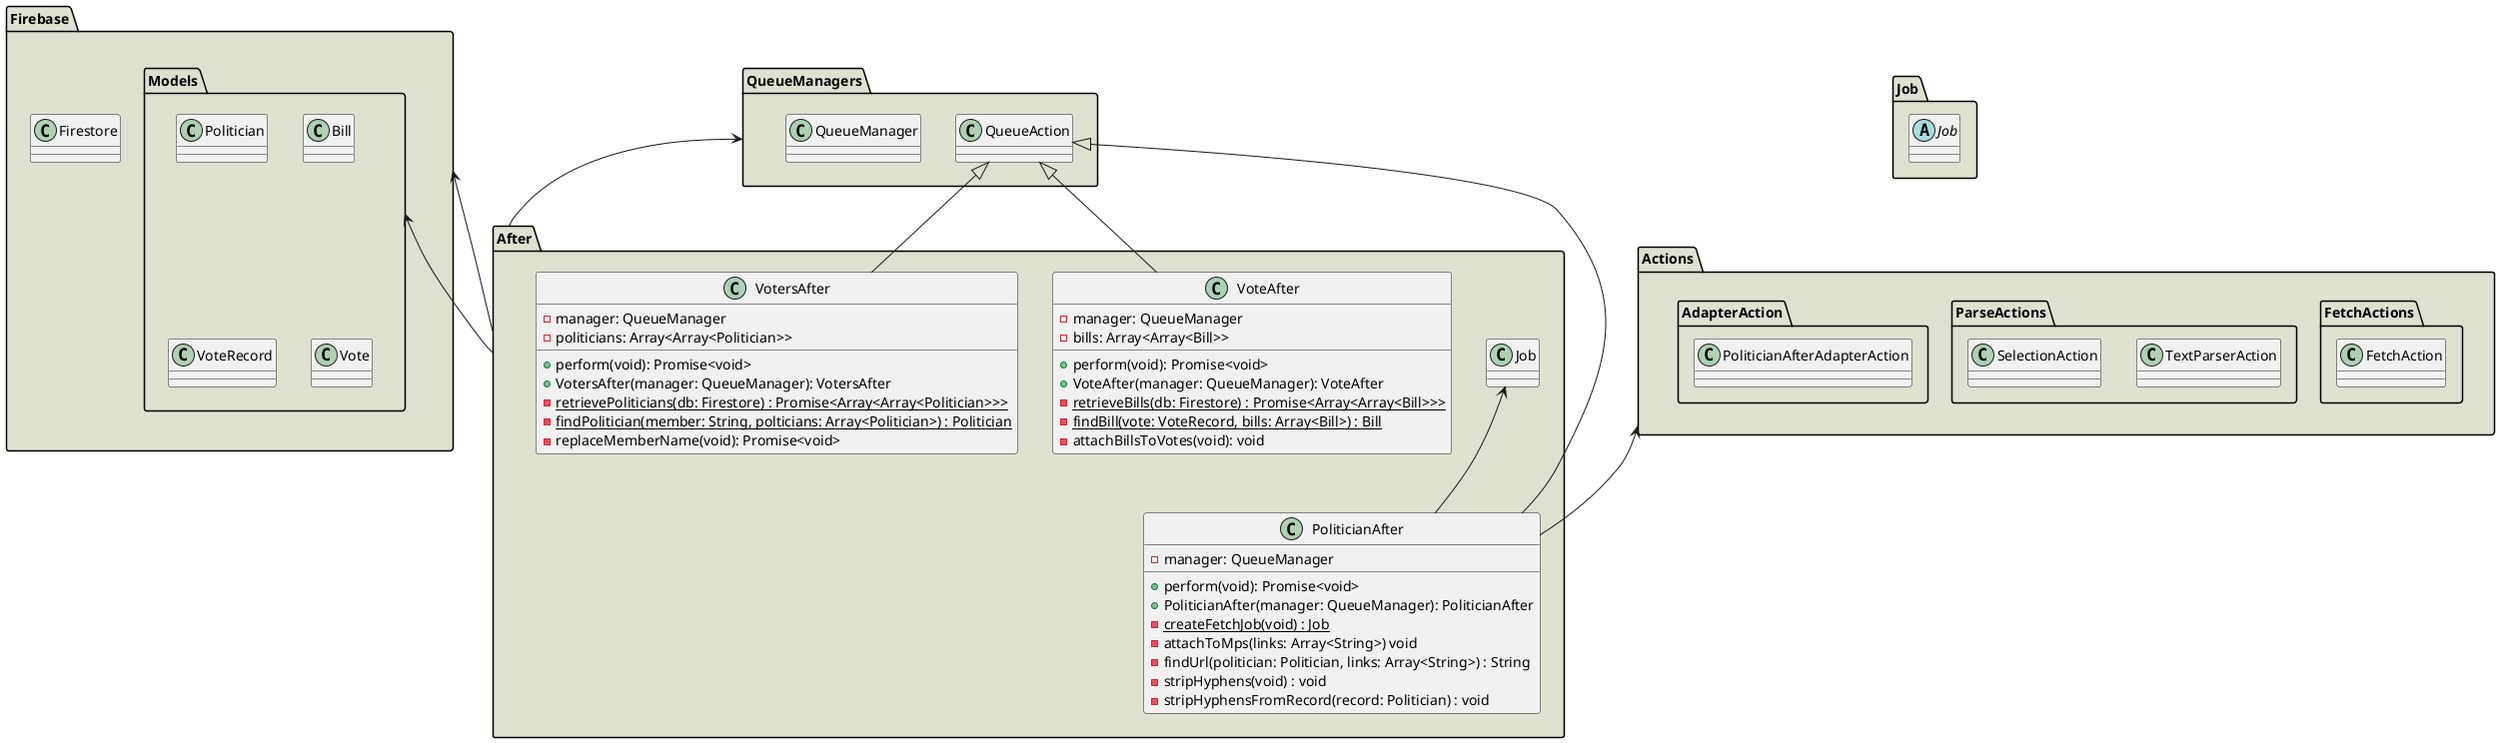 @startuml
package QueueManagers #e0e0d1 {
    class QueueAction
    class QueueManager
}
package Job #e0e0d1 {
    abstract class Job
}
package Actions #e0e0d1 {
    package FetchActions #e0e0d1 {
        class FetchAction
    }
    package ParseActions #e0e0d1 {
        class TextParserAction
        class SelectionAction
    }
    package AdapterAction #e0e0d1 {
        class PoliticianAfterAdapterAction
    }
}
package Firebase #e0e0d1 {
    class Firestore
    package Models #e0e0d1 {
        class Politician
        class Bill
        class VoteRecord
        class Vote
    }
}

package After #e0e0d1 {
    class PoliticianAfter {
        - manager: QueueManager
        + perform(void): Promise<void>
        + PoliticianAfter(manager: QueueManager): PoliticianAfter
        {static} - createFetchJob(void) : Job
        - attachToMps(links: Array<String>) void
        - findUrl(politician: Politician, links: Array<String>) : String
        - stripHyphens(void) : void
        - stripHyphensFromRecord(record: Politician) : void
    }
    Job <-- PoliticianAfter
    Actions <-- PoliticianAfter
    QueueAction <|-- PoliticianAfter

    class VoteAfter {
        - manager: QueueManager
        - bills: Array<Array<Bill>>
        + perform(void): Promise<void>
        + VoteAfter(manager: QueueManager): VoteAfter
        {static} - retrieveBills(db: Firestore) : Promise<Array<Array<Bill>>>
        {static} - findBill(vote: VoteRecord, bills: Array<Bill>) : Bill
        - attachBillsToVotes(void): void
    }
    QueueAction <|-- VoteAfter

    class VotersAfter {
        - manager: QueueManager
        - politicians: Array<Array<Politician>>
        + perform(void): Promise<void>
        + VotersAfter(manager: QueueManager): VotersAfter
        {static} - retrievePoliticians(db: Firestore) : Promise<Array<Array<Politician>>>
        {static} - findPolitician(member: String, polticians: Array<Politician>) : Politician
        - replaceMemberName(void): Promise<void>
    }
    QueueAction <|-- VotersAfter
}
QueueManagers <-- After
Models <-- After
Firebase <-- After

@enduml